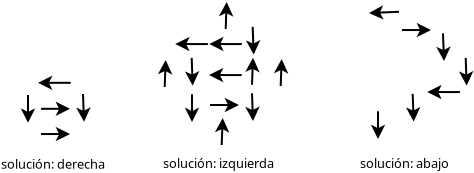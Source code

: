 <?xml version="1.0" encoding="UTF-8"?>
<dia:diagram xmlns:dia="http://www.lysator.liu.se/~alla/dia/">
  <dia:layer name="Fondo" visible="true" active="true">
    <dia:object type="Standard - Line" version="0" id="O0">
      <dia:attribute name="obj_pos">
        <dia:point val="4,8.05"/>
      </dia:attribute>
      <dia:attribute name="obj_bb">
        <dia:rectangle val="3.95,7.688;5.562,8.412"/>
      </dia:attribute>
      <dia:attribute name="conn_endpoints">
        <dia:point val="4,8.05"/>
        <dia:point val="5.45,8.05"/>
      </dia:attribute>
      <dia:attribute name="numcp">
        <dia:int val="1"/>
      </dia:attribute>
      <dia:attribute name="end_arrow">
        <dia:enum val="22"/>
      </dia:attribute>
      <dia:attribute name="end_arrow_length">
        <dia:real val="0.5"/>
      </dia:attribute>
      <dia:attribute name="end_arrow_width">
        <dia:real val="0.5"/>
      </dia:attribute>
    </dia:object>
    <dia:object type="Standard - Line" version="0" id="O1">
      <dia:attribute name="obj_pos">
        <dia:point val="4,9.312"/>
      </dia:attribute>
      <dia:attribute name="obj_bb">
        <dia:rectangle val="3.95,8.95;5.562,9.674"/>
      </dia:attribute>
      <dia:attribute name="conn_endpoints">
        <dia:point val="4,9.312"/>
        <dia:point val="5.45,9.312"/>
      </dia:attribute>
      <dia:attribute name="numcp">
        <dia:int val="1"/>
      </dia:attribute>
      <dia:attribute name="end_arrow">
        <dia:enum val="22"/>
      </dia:attribute>
      <dia:attribute name="end_arrow_length">
        <dia:real val="0.5"/>
      </dia:attribute>
      <dia:attribute name="end_arrow_width">
        <dia:real val="0.5"/>
      </dia:attribute>
    </dia:object>
    <dia:object type="Standard - Line" version="0" id="O2">
      <dia:attribute name="obj_pos">
        <dia:point val="6.1,7.312"/>
      </dia:attribute>
      <dia:attribute name="obj_bb">
        <dia:rectangle val="5.766,7.26;6.49,8.812"/>
      </dia:attribute>
      <dia:attribute name="conn_endpoints">
        <dia:point val="6.1,7.312"/>
        <dia:point val="6.15,8.7"/>
      </dia:attribute>
      <dia:attribute name="numcp">
        <dia:int val="1"/>
      </dia:attribute>
      <dia:attribute name="end_arrow">
        <dia:enum val="22"/>
      </dia:attribute>
      <dia:attribute name="end_arrow_length">
        <dia:real val="0.5"/>
      </dia:attribute>
      <dia:attribute name="end_arrow_width">
        <dia:real val="0.5"/>
      </dia:attribute>
    </dia:object>
    <dia:object type="Standard - Line" version="0" id="O3">
      <dia:attribute name="obj_pos">
        <dia:point val="3.35,7.362"/>
      </dia:attribute>
      <dia:attribute name="obj_bb">
        <dia:rectangle val="2.988,7.312;3.712,8.862"/>
      </dia:attribute>
      <dia:attribute name="conn_endpoints">
        <dia:point val="3.35,7.362"/>
        <dia:point val="3.35,8.75"/>
      </dia:attribute>
      <dia:attribute name="numcp">
        <dia:int val="1"/>
      </dia:attribute>
      <dia:attribute name="end_arrow">
        <dia:enum val="22"/>
      </dia:attribute>
      <dia:attribute name="end_arrow_length">
        <dia:real val="0.5"/>
      </dia:attribute>
      <dia:attribute name="end_arrow_width">
        <dia:real val="0.5"/>
      </dia:attribute>
    </dia:object>
    <dia:object type="Standard - Line" version="0" id="O4">
      <dia:attribute name="obj_pos">
        <dia:point val="5.484,6.752"/>
      </dia:attribute>
      <dia:attribute name="obj_bb">
        <dia:rectangle val="3.738,6.389;5.534,7.112"/>
      </dia:attribute>
      <dia:attribute name="conn_endpoints">
        <dia:point val="5.484,6.752"/>
        <dia:point val="3.85,6.75"/>
      </dia:attribute>
      <dia:attribute name="numcp">
        <dia:int val="1"/>
      </dia:attribute>
      <dia:attribute name="end_arrow">
        <dia:enum val="22"/>
      </dia:attribute>
      <dia:attribute name="end_arrow_length">
        <dia:real val="0.5"/>
      </dia:attribute>
      <dia:attribute name="end_arrow_width">
        <dia:real val="0.5"/>
      </dia:attribute>
    </dia:object>
    <dia:object type="Standard - Text" version="1" id="O5">
      <dia:attribute name="obj_pos">
        <dia:point val="2,11.05"/>
      </dia:attribute>
      <dia:attribute name="obj_bb">
        <dia:rectangle val="2,10.455;7.647,11.2"/>
      </dia:attribute>
      <dia:attribute name="text">
        <dia:composite type="text">
          <dia:attribute name="string">
            <dia:string>#solución: derecha#</dia:string>
          </dia:attribute>
          <dia:attribute name="font">
            <dia:font family="sans" style="0" name="Helvetica"/>
          </dia:attribute>
          <dia:attribute name="height">
            <dia:real val="0.8"/>
          </dia:attribute>
          <dia:attribute name="pos">
            <dia:point val="2,11.05"/>
          </dia:attribute>
          <dia:attribute name="color">
            <dia:color val="#000000"/>
          </dia:attribute>
          <dia:attribute name="alignment">
            <dia:enum val="0"/>
          </dia:attribute>
        </dia:composite>
      </dia:attribute>
      <dia:attribute name="valign">
        <dia:enum val="3"/>
      </dia:attribute>
    </dia:object>
    <dia:object type="Standard - Line" version="0" id="O6">
      <dia:attribute name="obj_pos">
        <dia:point val="12.45,7.861"/>
      </dia:attribute>
      <dia:attribute name="obj_bb">
        <dia:rectangle val="12.4,7.499;14.012,8.223"/>
      </dia:attribute>
      <dia:attribute name="conn_endpoints">
        <dia:point val="12.45,7.861"/>
        <dia:point val="13.9,7.861"/>
      </dia:attribute>
      <dia:attribute name="numcp">
        <dia:int val="1"/>
      </dia:attribute>
      <dia:attribute name="end_arrow">
        <dia:enum val="22"/>
      </dia:attribute>
      <dia:attribute name="end_arrow_length">
        <dia:real val="0.5"/>
      </dia:attribute>
      <dia:attribute name="end_arrow_width">
        <dia:real val="0.5"/>
      </dia:attribute>
    </dia:object>
    <dia:object type="Standard - Line" version="0" id="O7">
      <dia:attribute name="obj_pos">
        <dia:point val="14.55,7.273"/>
      </dia:attribute>
      <dia:attribute name="obj_bb">
        <dia:rectangle val="14.216,7.221;14.94,8.773"/>
      </dia:attribute>
      <dia:attribute name="conn_endpoints">
        <dia:point val="14.55,7.273"/>
        <dia:point val="14.6,8.661"/>
      </dia:attribute>
      <dia:attribute name="numcp">
        <dia:int val="1"/>
      </dia:attribute>
      <dia:attribute name="end_arrow">
        <dia:enum val="22"/>
      </dia:attribute>
      <dia:attribute name="end_arrow_length">
        <dia:real val="0.5"/>
      </dia:attribute>
      <dia:attribute name="end_arrow_width">
        <dia:real val="0.5"/>
      </dia:attribute>
    </dia:object>
    <dia:object type="Standard - Line" version="0" id="O8">
      <dia:attribute name="obj_pos">
        <dia:point val="11.55,7.323"/>
      </dia:attribute>
      <dia:attribute name="obj_bb">
        <dia:rectangle val="11.188,7.273;11.912,8.823"/>
      </dia:attribute>
      <dia:attribute name="conn_endpoints">
        <dia:point val="11.55,7.323"/>
        <dia:point val="11.55,8.711"/>
      </dia:attribute>
      <dia:attribute name="numcp">
        <dia:int val="1"/>
      </dia:attribute>
      <dia:attribute name="end_arrow">
        <dia:enum val="22"/>
      </dia:attribute>
      <dia:attribute name="end_arrow_length">
        <dia:real val="0.5"/>
      </dia:attribute>
      <dia:attribute name="end_arrow_width">
        <dia:real val="0.5"/>
      </dia:attribute>
    </dia:object>
    <dia:object type="Standard - Line" version="0" id="O9">
      <dia:attribute name="obj_pos">
        <dia:point val="14.034,6.363"/>
      </dia:attribute>
      <dia:attribute name="obj_bb">
        <dia:rectangle val="12.288,6;14.084,6.724"/>
      </dia:attribute>
      <dia:attribute name="conn_endpoints">
        <dia:point val="14.034,6.363"/>
        <dia:point val="12.4,6.361"/>
      </dia:attribute>
      <dia:attribute name="numcp">
        <dia:int val="1"/>
      </dia:attribute>
      <dia:attribute name="end_arrow">
        <dia:enum val="22"/>
      </dia:attribute>
      <dia:attribute name="end_arrow_length">
        <dia:real val="0.5"/>
      </dia:attribute>
      <dia:attribute name="end_arrow_width">
        <dia:real val="0.5"/>
      </dia:attribute>
    </dia:object>
    <dia:object type="Standard - Text" version="1" id="O10">
      <dia:attribute name="obj_pos">
        <dia:point val="10.1,11.011"/>
      </dia:attribute>
      <dia:attribute name="obj_bb">
        <dia:rectangle val="10.1,10.416;16.102,11.161"/>
      </dia:attribute>
      <dia:attribute name="text">
        <dia:composite type="text">
          <dia:attribute name="string">
            <dia:string>#solución: izquierda#</dia:string>
          </dia:attribute>
          <dia:attribute name="font">
            <dia:font family="sans" style="0" name="Helvetica"/>
          </dia:attribute>
          <dia:attribute name="height">
            <dia:real val="0.8"/>
          </dia:attribute>
          <dia:attribute name="pos">
            <dia:point val="10.1,11.011"/>
          </dia:attribute>
          <dia:attribute name="color">
            <dia:color val="#000000"/>
          </dia:attribute>
          <dia:attribute name="alignment">
            <dia:enum val="0"/>
          </dia:attribute>
        </dia:composite>
      </dia:attribute>
      <dia:attribute name="valign">
        <dia:enum val="3"/>
      </dia:attribute>
    </dia:object>
    <dia:object type="Standard - Line" version="0" id="O11">
      <dia:attribute name="obj_pos">
        <dia:point val="14.045,4.813"/>
      </dia:attribute>
      <dia:attribute name="obj_bb">
        <dia:rectangle val="12.3,4.45;14.095,5.174"/>
      </dia:attribute>
      <dia:attribute name="conn_endpoints">
        <dia:point val="14.045,4.813"/>
        <dia:point val="12.412,4.811"/>
      </dia:attribute>
      <dia:attribute name="numcp">
        <dia:int val="1"/>
      </dia:attribute>
      <dia:attribute name="end_arrow">
        <dia:enum val="22"/>
      </dia:attribute>
      <dia:attribute name="end_arrow_length">
        <dia:real val="0.5"/>
      </dia:attribute>
      <dia:attribute name="end_arrow_width">
        <dia:real val="0.5"/>
      </dia:attribute>
    </dia:object>
    <dia:object type="Standard - Line" version="0" id="O12">
      <dia:attribute name="obj_pos">
        <dia:point val="11.534,5.502"/>
      </dia:attribute>
      <dia:attribute name="obj_bb">
        <dia:rectangle val="11.2,5.45;11.923,7.002"/>
      </dia:attribute>
      <dia:attribute name="conn_endpoints">
        <dia:point val="11.534,5.502"/>
        <dia:point val="11.584,6.89"/>
      </dia:attribute>
      <dia:attribute name="numcp">
        <dia:int val="1"/>
      </dia:attribute>
      <dia:attribute name="end_arrow">
        <dia:enum val="22"/>
      </dia:attribute>
      <dia:attribute name="end_arrow_length">
        <dia:real val="0.5"/>
      </dia:attribute>
      <dia:attribute name="end_arrow_width">
        <dia:real val="0.5"/>
      </dia:attribute>
    </dia:object>
    <dia:object type="Standard - Line" version="0" id="O13">
      <dia:attribute name="obj_pos">
        <dia:point val="14.584,3.952"/>
      </dia:attribute>
      <dia:attribute name="obj_bb">
        <dia:rectangle val="14.25,3.9;14.973,5.452"/>
      </dia:attribute>
      <dia:attribute name="conn_endpoints">
        <dia:point val="14.584,3.952"/>
        <dia:point val="14.634,5.34"/>
      </dia:attribute>
      <dia:attribute name="numcp">
        <dia:int val="1"/>
      </dia:attribute>
      <dia:attribute name="end_arrow">
        <dia:enum val="22"/>
      </dia:attribute>
      <dia:attribute name="end_arrow_length">
        <dia:real val="0.5"/>
      </dia:attribute>
      <dia:attribute name="end_arrow_width">
        <dia:real val="0.5"/>
      </dia:attribute>
    </dia:object>
    <dia:object type="Standard - Line" version="0" id="O14">
      <dia:attribute name="obj_pos">
        <dia:point val="14.55,6.85"/>
      </dia:attribute>
      <dia:attribute name="obj_bb">
        <dia:rectangle val="14.216,5.388;14.939,6.902"/>
      </dia:attribute>
      <dia:attribute name="conn_endpoints">
        <dia:point val="14.55,6.85"/>
        <dia:point val="14.6,5.5"/>
      </dia:attribute>
      <dia:attribute name="numcp">
        <dia:int val="1"/>
      </dia:attribute>
      <dia:attribute name="end_arrow">
        <dia:enum val="22"/>
      </dia:attribute>
      <dia:attribute name="end_arrow_length">
        <dia:real val="0.5"/>
      </dia:attribute>
      <dia:attribute name="end_arrow_width">
        <dia:real val="0.5"/>
      </dia:attribute>
    </dia:object>
    <dia:object type="Standard - Line" version="0" id="O15">
      <dia:attribute name="obj_pos">
        <dia:point val="12.345,4.813"/>
      </dia:attribute>
      <dia:attribute name="obj_bb">
        <dia:rectangle val="10.6,4.45;12.395,5.174"/>
      </dia:attribute>
      <dia:attribute name="conn_endpoints">
        <dia:point val="12.345,4.813"/>
        <dia:point val="10.712,4.811"/>
      </dia:attribute>
      <dia:attribute name="numcp">
        <dia:int val="1"/>
      </dia:attribute>
      <dia:attribute name="end_arrow">
        <dia:enum val="22"/>
      </dia:attribute>
      <dia:attribute name="end_arrow_length">
        <dia:real val="0.5"/>
      </dia:attribute>
      <dia:attribute name="end_arrow_width">
        <dia:real val="0.5"/>
      </dia:attribute>
    </dia:object>
    <dia:object type="Standard - Line" version="0" id="O16">
      <dia:attribute name="obj_pos">
        <dia:point val="13.234,4.062"/>
      </dia:attribute>
      <dia:attribute name="obj_bb">
        <dia:rectangle val="12.9,2.6;13.623,4.114"/>
      </dia:attribute>
      <dia:attribute name="conn_endpoints">
        <dia:point val="13.234,4.062"/>
        <dia:point val="13.284,2.712"/>
      </dia:attribute>
      <dia:attribute name="numcp">
        <dia:int val="1"/>
      </dia:attribute>
      <dia:attribute name="end_arrow">
        <dia:enum val="22"/>
      </dia:attribute>
      <dia:attribute name="end_arrow_length">
        <dia:real val="0.5"/>
      </dia:attribute>
      <dia:attribute name="end_arrow_width">
        <dia:real val="0.5"/>
      </dia:attribute>
    </dia:object>
    <dia:object type="Standard - Line" version="0" id="O17">
      <dia:attribute name="obj_pos">
        <dia:point val="13.034,9.862"/>
      </dia:attribute>
      <dia:attribute name="obj_bb">
        <dia:rectangle val="12.7,8.4;13.423,9.914"/>
      </dia:attribute>
      <dia:attribute name="conn_endpoints">
        <dia:point val="13.034,9.862"/>
        <dia:point val="13.084,8.512"/>
      </dia:attribute>
      <dia:attribute name="numcp">
        <dia:int val="1"/>
      </dia:attribute>
      <dia:attribute name="end_arrow">
        <dia:enum val="22"/>
      </dia:attribute>
      <dia:attribute name="end_arrow_length">
        <dia:real val="0.5"/>
      </dia:attribute>
      <dia:attribute name="end_arrow_width">
        <dia:real val="0.5"/>
      </dia:attribute>
    </dia:object>
    <dia:object type="Standard - Line" version="0" id="O18">
      <dia:attribute name="obj_pos">
        <dia:point val="15.984,6.912"/>
      </dia:attribute>
      <dia:attribute name="obj_bb">
        <dia:rectangle val="15.65,5.45;16.373,6.964"/>
      </dia:attribute>
      <dia:attribute name="conn_endpoints">
        <dia:point val="15.984,6.912"/>
        <dia:point val="16.034,5.562"/>
      </dia:attribute>
      <dia:attribute name="numcp">
        <dia:int val="1"/>
      </dia:attribute>
      <dia:attribute name="end_arrow">
        <dia:enum val="22"/>
      </dia:attribute>
      <dia:attribute name="end_arrow_length">
        <dia:real val="0.5"/>
      </dia:attribute>
      <dia:attribute name="end_arrow_width">
        <dia:real val="0.5"/>
      </dia:attribute>
    </dia:object>
    <dia:object type="Standard - Line" version="0" id="O19">
      <dia:attribute name="obj_pos">
        <dia:point val="10.184,6.962"/>
      </dia:attribute>
      <dia:attribute name="obj_bb">
        <dia:rectangle val="9.85,5.5;10.573,7.014"/>
      </dia:attribute>
      <dia:attribute name="conn_endpoints">
        <dia:point val="10.184,6.962"/>
        <dia:point val="10.234,5.612"/>
      </dia:attribute>
      <dia:attribute name="numcp">
        <dia:int val="1"/>
      </dia:attribute>
      <dia:attribute name="end_arrow">
        <dia:enum val="22"/>
      </dia:attribute>
      <dia:attribute name="end_arrow_length">
        <dia:real val="0.5"/>
      </dia:attribute>
      <dia:attribute name="end_arrow_width">
        <dia:real val="0.5"/>
      </dia:attribute>
    </dia:object>
    <dia:object type="Standard - Line" version="0" id="O20">
      <dia:attribute name="obj_pos">
        <dia:point val="24.1,4.273"/>
      </dia:attribute>
      <dia:attribute name="obj_bb">
        <dia:rectangle val="23.766,4.221;24.489,5.773"/>
      </dia:attribute>
      <dia:attribute name="conn_endpoints">
        <dia:point val="24.1,4.273"/>
        <dia:point val="24.15,5.661"/>
      </dia:attribute>
      <dia:attribute name="numcp">
        <dia:int val="1"/>
      </dia:attribute>
      <dia:attribute name="end_arrow">
        <dia:enum val="22"/>
      </dia:attribute>
      <dia:attribute name="end_arrow_length">
        <dia:real val="0.5"/>
      </dia:attribute>
      <dia:attribute name="end_arrow_width">
        <dia:real val="0.5"/>
      </dia:attribute>
    </dia:object>
    <dia:object type="Standard - Line" version="0" id="O21">
      <dia:attribute name="obj_pos">
        <dia:point val="20.85,8.173"/>
      </dia:attribute>
      <dia:attribute name="obj_bb">
        <dia:rectangle val="20.488,8.123;21.212,9.673"/>
      </dia:attribute>
      <dia:attribute name="conn_endpoints">
        <dia:point val="20.85,8.173"/>
        <dia:point val="20.85,9.561"/>
      </dia:attribute>
      <dia:attribute name="numcp">
        <dia:int val="1"/>
      </dia:attribute>
      <dia:attribute name="end_arrow">
        <dia:enum val="22"/>
      </dia:attribute>
      <dia:attribute name="end_arrow_length">
        <dia:real val="0.5"/>
      </dia:attribute>
      <dia:attribute name="end_arrow_width">
        <dia:real val="0.5"/>
      </dia:attribute>
    </dia:object>
    <dia:object type="Standard - Line" version="0" id="O22">
      <dia:attribute name="obj_pos">
        <dia:point val="21.9,3.2"/>
      </dia:attribute>
      <dia:attribute name="obj_bb">
        <dia:rectangle val="20.288,2.875;21.952,3.598"/>
      </dia:attribute>
      <dia:attribute name="conn_endpoints">
        <dia:point val="21.9,3.2"/>
        <dia:point val="20.4,3.261"/>
      </dia:attribute>
      <dia:attribute name="numcp">
        <dia:int val="1"/>
      </dia:attribute>
      <dia:attribute name="end_arrow">
        <dia:enum val="22"/>
      </dia:attribute>
      <dia:attribute name="end_arrow_length">
        <dia:real val="0.5"/>
      </dia:attribute>
      <dia:attribute name="end_arrow_width">
        <dia:real val="0.5"/>
      </dia:attribute>
    </dia:object>
    <dia:object type="Standard - Text" version="1" id="O23">
      <dia:attribute name="obj_pos">
        <dia:point val="19.95,11.011"/>
      </dia:attribute>
      <dia:attribute name="obj_bb">
        <dia:rectangle val="19.95,10.416;24.765,11.161"/>
      </dia:attribute>
      <dia:attribute name="text">
        <dia:composite type="text">
          <dia:attribute name="string">
            <dia:string>#solución: abajo#</dia:string>
          </dia:attribute>
          <dia:attribute name="font">
            <dia:font family="sans" style="0" name="Helvetica"/>
          </dia:attribute>
          <dia:attribute name="height">
            <dia:real val="0.8"/>
          </dia:attribute>
          <dia:attribute name="pos">
            <dia:point val="19.95,11.011"/>
          </dia:attribute>
          <dia:attribute name="color">
            <dia:color val="#000000"/>
          </dia:attribute>
          <dia:attribute name="alignment">
            <dia:enum val="0"/>
          </dia:attribute>
        </dia:composite>
      </dia:attribute>
      <dia:attribute name="valign">
        <dia:enum val="3"/>
      </dia:attribute>
    </dia:object>
    <dia:object type="Standard - Line" version="0" id="O24">
      <dia:attribute name="obj_pos">
        <dia:point val="22.584,7.302"/>
      </dia:attribute>
      <dia:attribute name="obj_bb">
        <dia:rectangle val="22.25,7.25;22.973,8.802"/>
      </dia:attribute>
      <dia:attribute name="conn_endpoints">
        <dia:point val="22.584,7.302"/>
        <dia:point val="22.634,8.69"/>
      </dia:attribute>
      <dia:attribute name="numcp">
        <dia:int val="1"/>
      </dia:attribute>
      <dia:attribute name="end_arrow">
        <dia:enum val="22"/>
      </dia:attribute>
      <dia:attribute name="end_arrow_length">
        <dia:real val="0.5"/>
      </dia:attribute>
      <dia:attribute name="end_arrow_width">
        <dia:real val="0.5"/>
      </dia:attribute>
    </dia:object>
    <dia:object type="Standard - Line" version="0" id="O25">
      <dia:attribute name="obj_pos">
        <dia:point val="24.945,7.213"/>
      </dia:attribute>
      <dia:attribute name="obj_bb">
        <dia:rectangle val="23.2,6.85;24.995,7.574"/>
      </dia:attribute>
      <dia:attribute name="conn_endpoints">
        <dia:point val="24.945,7.213"/>
        <dia:point val="23.312,7.211"/>
      </dia:attribute>
      <dia:attribute name="numcp">
        <dia:int val="1"/>
      </dia:attribute>
      <dia:attribute name="end_arrow">
        <dia:enum val="22"/>
      </dia:attribute>
      <dia:attribute name="end_arrow_length">
        <dia:real val="0.5"/>
      </dia:attribute>
      <dia:attribute name="end_arrow_width">
        <dia:real val="0.5"/>
      </dia:attribute>
    </dia:object>
    <dia:object type="Standard - Line" version="0" id="O26">
      <dia:attribute name="obj_pos">
        <dia:point val="22.05,4.112"/>
      </dia:attribute>
      <dia:attribute name="obj_bb">
        <dia:rectangle val="22,3.75;23.612,4.474"/>
      </dia:attribute>
      <dia:attribute name="conn_endpoints">
        <dia:point val="22.05,4.112"/>
        <dia:point val="23.5,4.112"/>
      </dia:attribute>
      <dia:attribute name="numcp">
        <dia:int val="1"/>
      </dia:attribute>
      <dia:attribute name="end_arrow">
        <dia:enum val="22"/>
      </dia:attribute>
      <dia:attribute name="end_arrow_length">
        <dia:real val="0.5"/>
      </dia:attribute>
      <dia:attribute name="end_arrow_width">
        <dia:real val="0.5"/>
      </dia:attribute>
    </dia:object>
    <dia:object type="Standard - Line" version="0" id="O27">
      <dia:attribute name="obj_pos">
        <dia:point val="25.234,5.502"/>
      </dia:attribute>
      <dia:attribute name="obj_bb">
        <dia:rectangle val="24.9,5.45;25.623,7.002"/>
      </dia:attribute>
      <dia:attribute name="conn_endpoints">
        <dia:point val="25.234,5.502"/>
        <dia:point val="25.284,6.89"/>
      </dia:attribute>
      <dia:attribute name="numcp">
        <dia:int val="1"/>
      </dia:attribute>
      <dia:attribute name="end_arrow">
        <dia:enum val="22"/>
      </dia:attribute>
      <dia:attribute name="end_arrow_length">
        <dia:real val="0.5"/>
      </dia:attribute>
      <dia:attribute name="end_arrow_width">
        <dia:real val="0.5"/>
      </dia:attribute>
    </dia:object>
  </dia:layer>
</dia:diagram>
